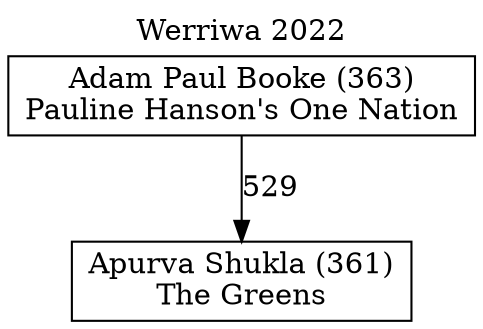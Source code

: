 // House preference flow
digraph "Apurva Shukla (361)_Werriwa_2022" {
	graph [label="Werriwa 2022" labelloc=t mclimit=10]
	node [shape=box]
	"Adam Paul Booke (363)" [label="Adam Paul Booke (363)
Pauline Hanson's One Nation"]
	"Apurva Shukla (361)" [label="Apurva Shukla (361)
The Greens"]
	"Adam Paul Booke (363)" -> "Apurva Shukla (361)" [label=529]
}
